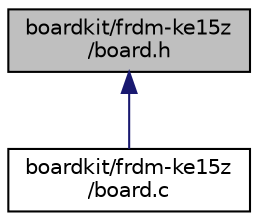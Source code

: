 digraph "boardkit/frdm-ke15z/board.h"
{
  edge [fontname="Helvetica",fontsize="10",labelfontname="Helvetica",labelfontsize="10"];
  node [fontname="Helvetica",fontsize="10",shape=record];
  Node4 [label="boardkit/frdm-ke15z\l/board.h",height=0.2,width=0.4,color="black", fillcolor="grey75", style="filled", fontcolor="black"];
  Node4 -> Node5 [dir="back",color="midnightblue",fontsize="10",style="solid",fontname="Helvetica"];
  Node5 [label="boardkit/frdm-ke15z\l/board.c",height=0.2,width=0.4,color="black", fillcolor="white", style="filled",URL="$frdm-ke15z_2board_8c.html"];
}
